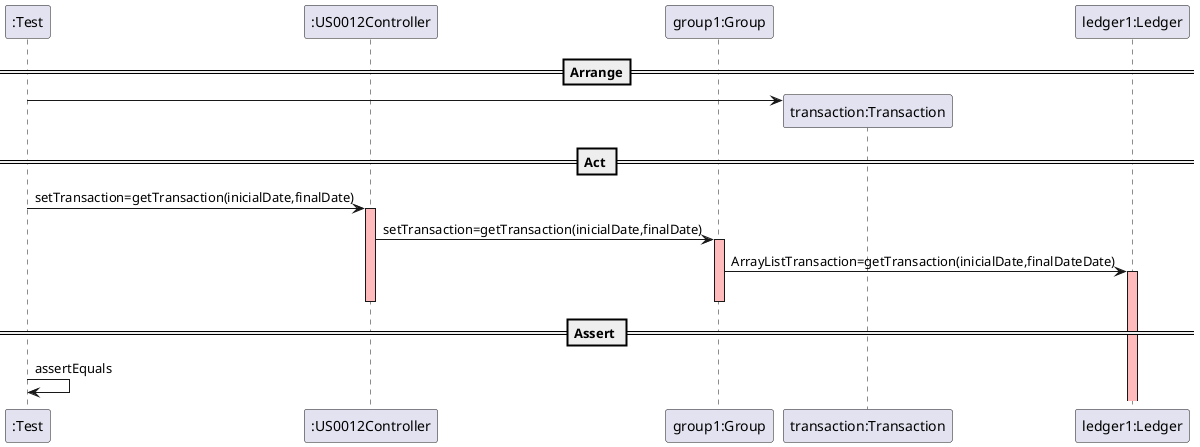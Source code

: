 @startuml
create ":Test"

==Arrange==
create ":US0012Controller"
create "group1:Group"


create "transaction:Transaction"
":Test" -> "transaction:Transaction" :

== Act ==

":Test" -> ":US0012Controller" : setTransaction=getTransaction(inicialDate,finalDate)
activate ":US0012Controller"  #FFBBBB

":US0012Controller" -> "group1:Group" : setTransaction=getTransaction(inicialDate,finalDate)
activate "group1:Group"  #FFBBBB

"group1:Group" -> "ledger1:Ledger" : ArrayListTransaction=getTransaction(inicialDate,finalDateDate)
activate "ledger1:Ledger"  #FFBBBB



deactivate "group1:Group"  #FFBBBB
deactivate ":US0012Controller"  #FFBBBB

== Assert ==

":Test" -> ":Test" : assertEquals

@enduml